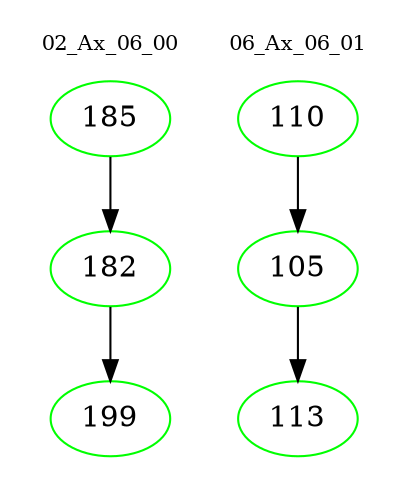 digraph{
subgraph cluster_0 {
color = white
label = "02_Ax_06_00";
fontsize=10;
T0_185 [label="185", color="green"]
T0_185 -> T0_182 [color="black"]
T0_182 [label="182", color="green"]
T0_182 -> T0_199 [color="black"]
T0_199 [label="199", color="green"]
}
subgraph cluster_1 {
color = white
label = "06_Ax_06_01";
fontsize=10;
T1_110 [label="110", color="green"]
T1_110 -> T1_105 [color="black"]
T1_105 [label="105", color="green"]
T1_105 -> T1_113 [color="black"]
T1_113 [label="113", color="green"]
}
}
